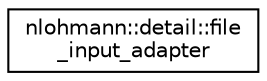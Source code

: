 digraph "Graphical Class Hierarchy"
{
 // LATEX_PDF_SIZE
  edge [fontname="Helvetica",fontsize="10",labelfontname="Helvetica",labelfontsize="10"];
  node [fontname="Helvetica",fontsize="10",shape=record];
  rankdir="LR";
  Node0 [label="nlohmann::detail::file\l_input_adapter",height=0.2,width=0.4,color="black", fillcolor="white", style="filled",URL="$da/d14/classnlohmann_1_1detail_1_1file__input__adapter.html",tooltip=" "];
}

